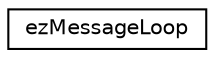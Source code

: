 digraph "Graphical Class Hierarchy"
{
 // LATEX_PDF_SIZE
  edge [fontname="Helvetica",fontsize="10",labelfontname="Helvetica",labelfontsize="10"];
  node [fontname="Helvetica",fontsize="10",shape=record];
  rankdir="LR";
  Node0 [label="ezMessageLoop",height=0.2,width=0.4,color="black", fillcolor="white", style="filled",URL="$de/d68/classez_message_loop.htm",tooltip="Internal sub-system used by ezIpcChannel."];
}
